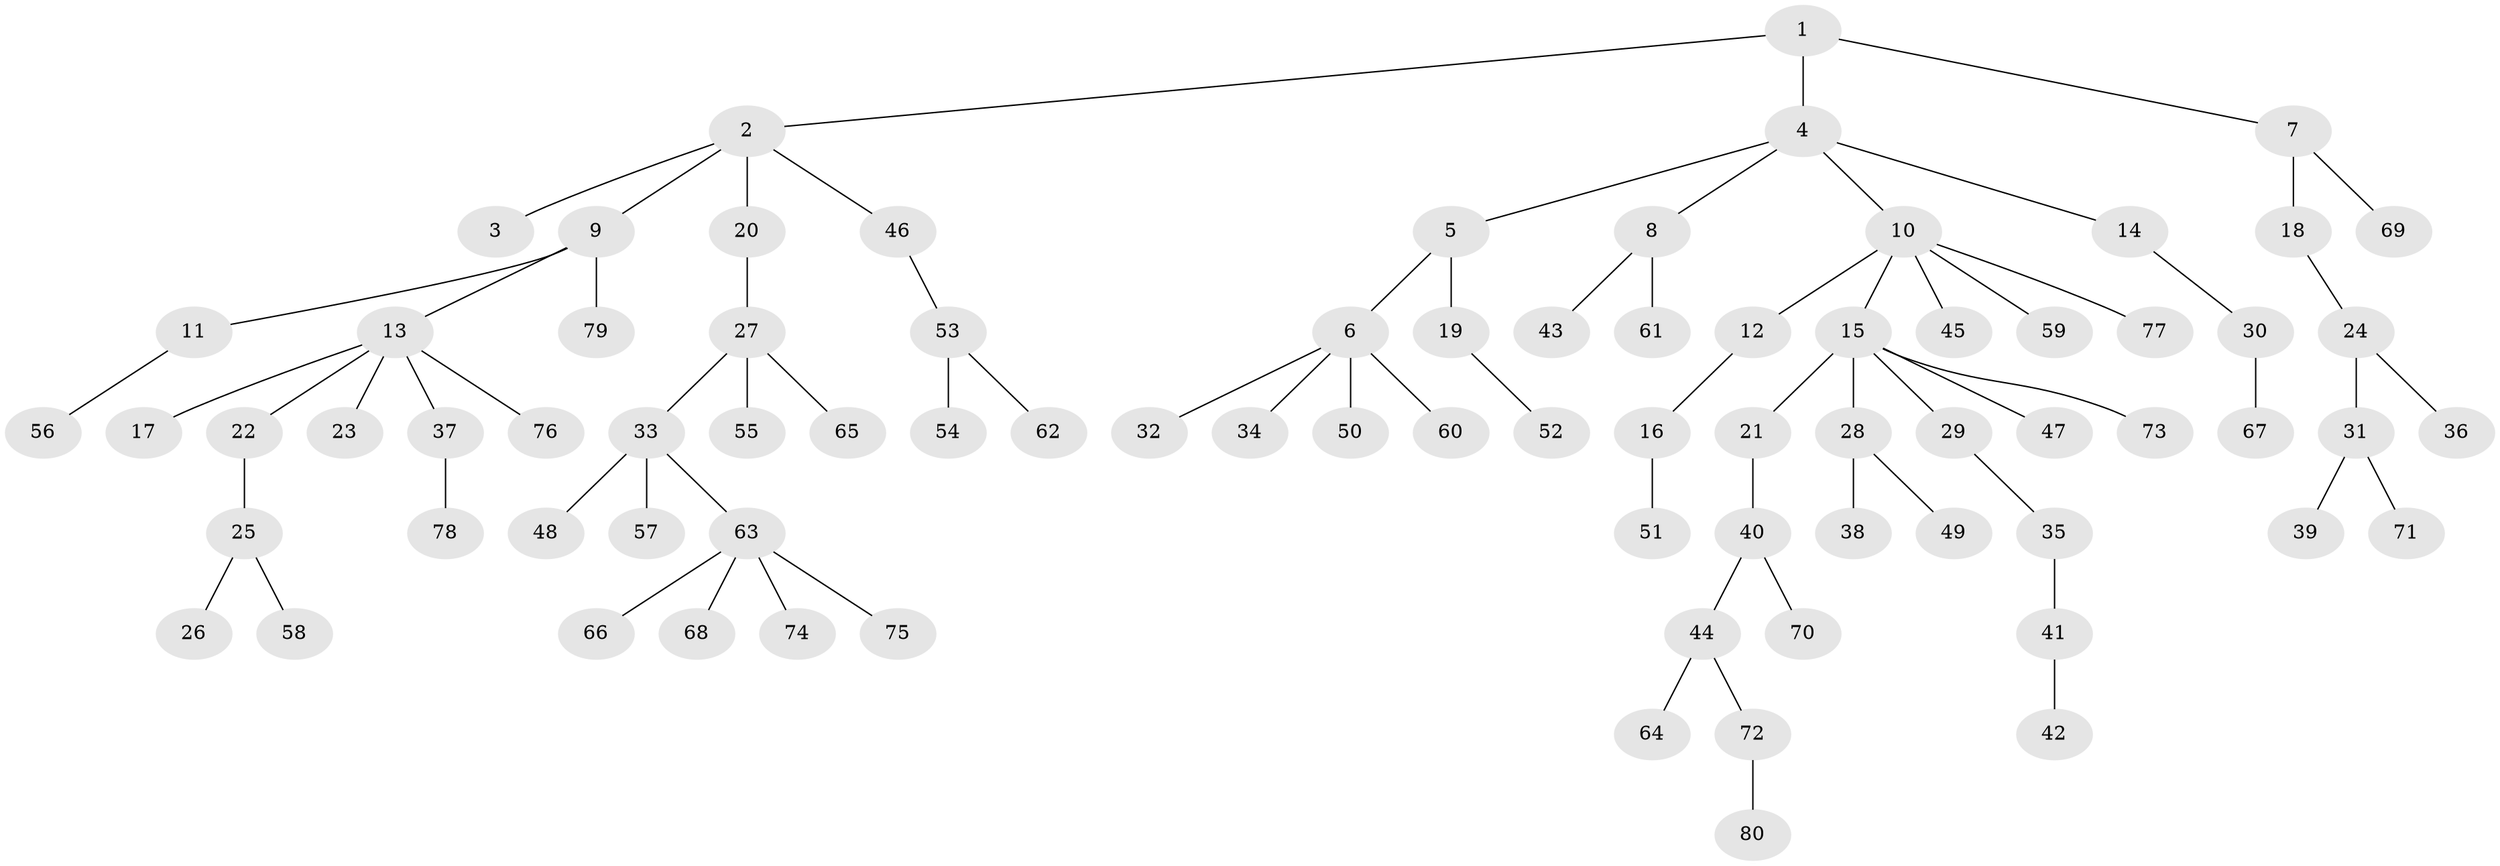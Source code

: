 // coarse degree distribution, {4: 0.05357142857142857, 5: 0.07142857142857142, 1: 0.5, 6: 0.017857142857142856, 2: 0.2857142857142857, 3: 0.07142857142857142}
// Generated by graph-tools (version 1.1) at 2025/52/02/27/25 19:52:12]
// undirected, 80 vertices, 79 edges
graph export_dot {
graph [start="1"]
  node [color=gray90,style=filled];
  1;
  2;
  3;
  4;
  5;
  6;
  7;
  8;
  9;
  10;
  11;
  12;
  13;
  14;
  15;
  16;
  17;
  18;
  19;
  20;
  21;
  22;
  23;
  24;
  25;
  26;
  27;
  28;
  29;
  30;
  31;
  32;
  33;
  34;
  35;
  36;
  37;
  38;
  39;
  40;
  41;
  42;
  43;
  44;
  45;
  46;
  47;
  48;
  49;
  50;
  51;
  52;
  53;
  54;
  55;
  56;
  57;
  58;
  59;
  60;
  61;
  62;
  63;
  64;
  65;
  66;
  67;
  68;
  69;
  70;
  71;
  72;
  73;
  74;
  75;
  76;
  77;
  78;
  79;
  80;
  1 -- 2;
  1 -- 4;
  1 -- 7;
  2 -- 3;
  2 -- 9;
  2 -- 20;
  2 -- 46;
  4 -- 5;
  4 -- 8;
  4 -- 10;
  4 -- 14;
  5 -- 6;
  5 -- 19;
  6 -- 32;
  6 -- 34;
  6 -- 50;
  6 -- 60;
  7 -- 18;
  7 -- 69;
  8 -- 43;
  8 -- 61;
  9 -- 11;
  9 -- 13;
  9 -- 79;
  10 -- 12;
  10 -- 15;
  10 -- 45;
  10 -- 59;
  10 -- 77;
  11 -- 56;
  12 -- 16;
  13 -- 17;
  13 -- 22;
  13 -- 23;
  13 -- 37;
  13 -- 76;
  14 -- 30;
  15 -- 21;
  15 -- 28;
  15 -- 29;
  15 -- 47;
  15 -- 73;
  16 -- 51;
  18 -- 24;
  19 -- 52;
  20 -- 27;
  21 -- 40;
  22 -- 25;
  24 -- 31;
  24 -- 36;
  25 -- 26;
  25 -- 58;
  27 -- 33;
  27 -- 55;
  27 -- 65;
  28 -- 38;
  28 -- 49;
  29 -- 35;
  30 -- 67;
  31 -- 39;
  31 -- 71;
  33 -- 48;
  33 -- 57;
  33 -- 63;
  35 -- 41;
  37 -- 78;
  40 -- 44;
  40 -- 70;
  41 -- 42;
  44 -- 64;
  44 -- 72;
  46 -- 53;
  53 -- 54;
  53 -- 62;
  63 -- 66;
  63 -- 68;
  63 -- 74;
  63 -- 75;
  72 -- 80;
}

